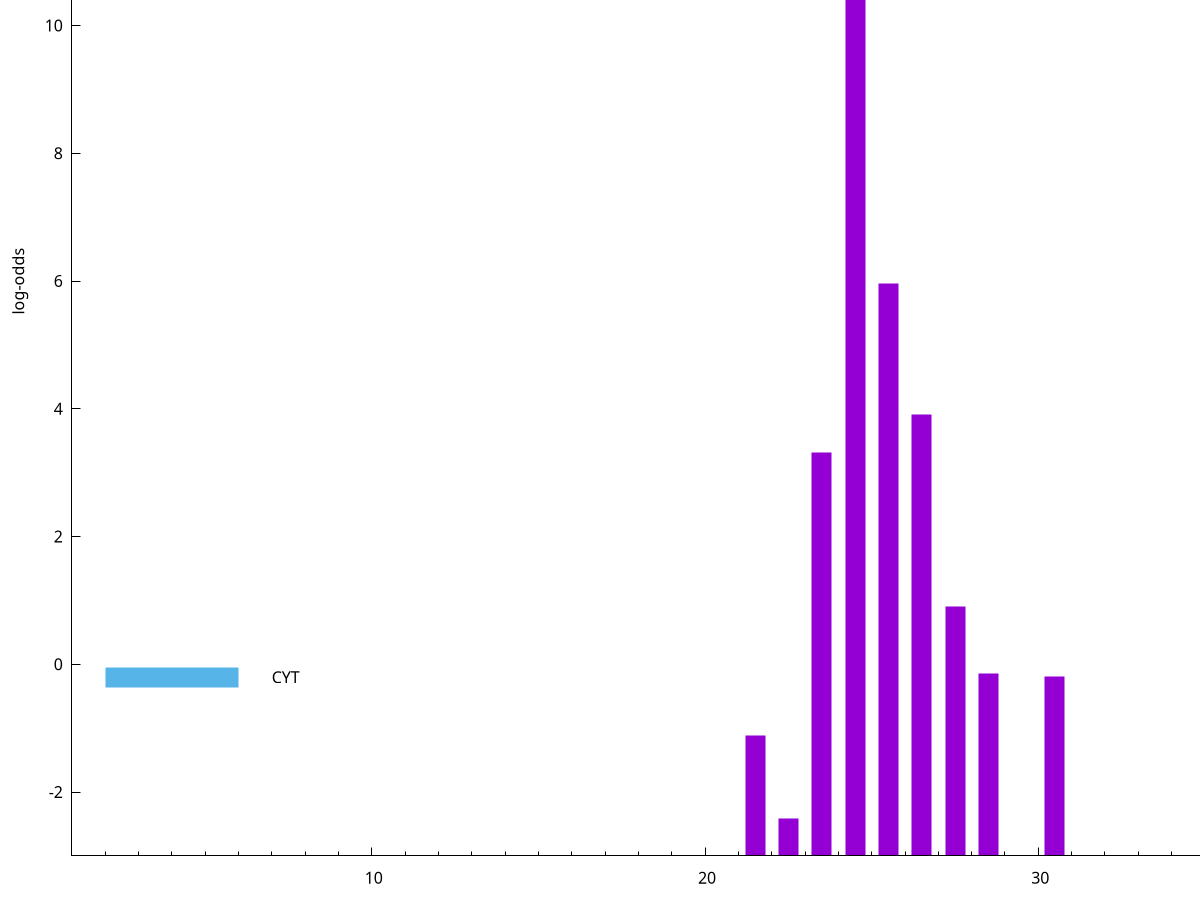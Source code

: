 set title "LipoP predictions for SRR5666568.gff"
set size 2., 1.4
set xrange [1:70] 
set mxtics 10
set yrange [-3:15]
set y2range [0:18]
set ylabel "log-odds"
set term postscript eps color solid "Helvetica" 30
set output "SRR5666568.gff528.eps"
set arrow from 2,11.2235 to 6,11.2235 nohead lt 1 lw 20
set label "SpI" at 7,11.2235
set arrow from 2,-0.200913 to 6,-0.200913 nohead lt 3 lw 20
set label "CYT" at 7,-0.200913
set arrow from 2,11.2235 to 6,11.2235 nohead lt 1 lw 20
set label "SpI" at 7,11.2235
# NOTE: The scores below are the log-odds scores with the threshold
# NOTE: subtracted (a hack to make gnuplot make the histogram all
# NOTE: look nice).
plot "-" axes x1y2 title "" with impulses lt 1 lw 20
24.500000 14.166800
25.500000 8.969670
26.500000 6.907940
23.500000 6.316890
27.500000 3.898203
28.500000 2.856143
30.500000 2.809839
21.500000 1.892320
22.500000 0.582550
e
exit
